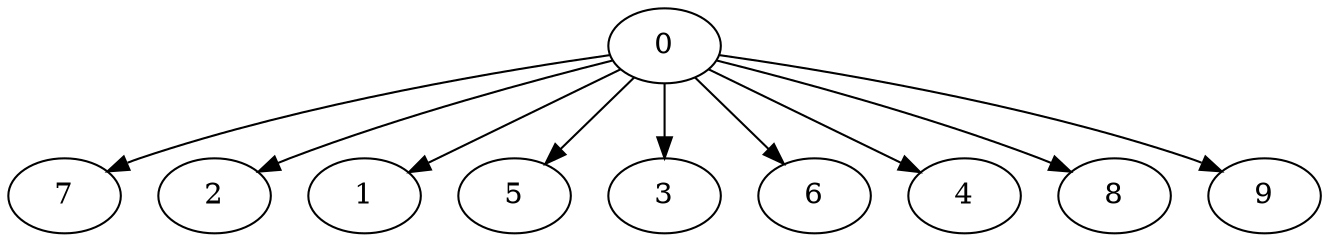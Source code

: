 digraph "Fork_Nodes_10_CCR_0.10_WeightType_Random#5" {
	graph ["Duplicate states"=0,
		GraphType=Fork,
		"Max states in OPEN"=0,
		Modes="120000ms; topo-ordered tasks, ; Pruning: task equivalence, fixed order ready list, ; F-value: ; Optimisation: best schedule length (\
SL) optimisation on equal, ",
		NumberOfTasks=10,
		"Pruned using list schedule length"=29,
		"States removed from OPEN"=0,
		TargetSystem="Homogeneous-6",
		"Time to schedule (ms)"=80,
		"Total idle time"=390,
		"Total schedule length"=164,
		"Total sequential time"=558,
		"Total states created"=54
	];
	0	["Finish time"=72,
		Processor=0,
		"Start time"=0,
		Weight=72];
	7	["Finish time"=162,
		Processor=0,
		"Start time"=72,
		Weight=90];
	0 -> 7	[Weight=4];
	2	["Finish time"=160,
		Processor=1,
		"Start time"=79,
		Weight=81];
	0 -> 2	[Weight=7];
	1	["Finish time"=141,
		Processor=2,
		"Start time"=78,
		Weight=63];
	0 -> 1	[Weight=6];
	5	["Finish time"=142,
		Processor=3,
		"Start time"=79,
		Weight=63];
	0 -> 5	[Weight=7];
	3	["Finish time"=164,
		Processor=4,
		"Start time"=110,
		Weight=54];
	0 -> 3	[Weight=5];
	6	["Finish time"=161,
		Processor=5,
		"Start time"=116,
		Weight=45];
	0 -> 6	[Weight=10];
	4	["Finish time"=116,
		Processor=5,
		"Start time"=80,
		Weight=36];
	0 -> 4	[Weight=8];
	8	["Finish time"=110,
		Processor=4,
		"Start time"=74,
		Weight=36];
	0 -> 8	[Weight=2];
	9	["Finish time"=159,
		Processor=2,
		"Start time"=141,
		Weight=18];
	0 -> 9	[Weight=7];
}

